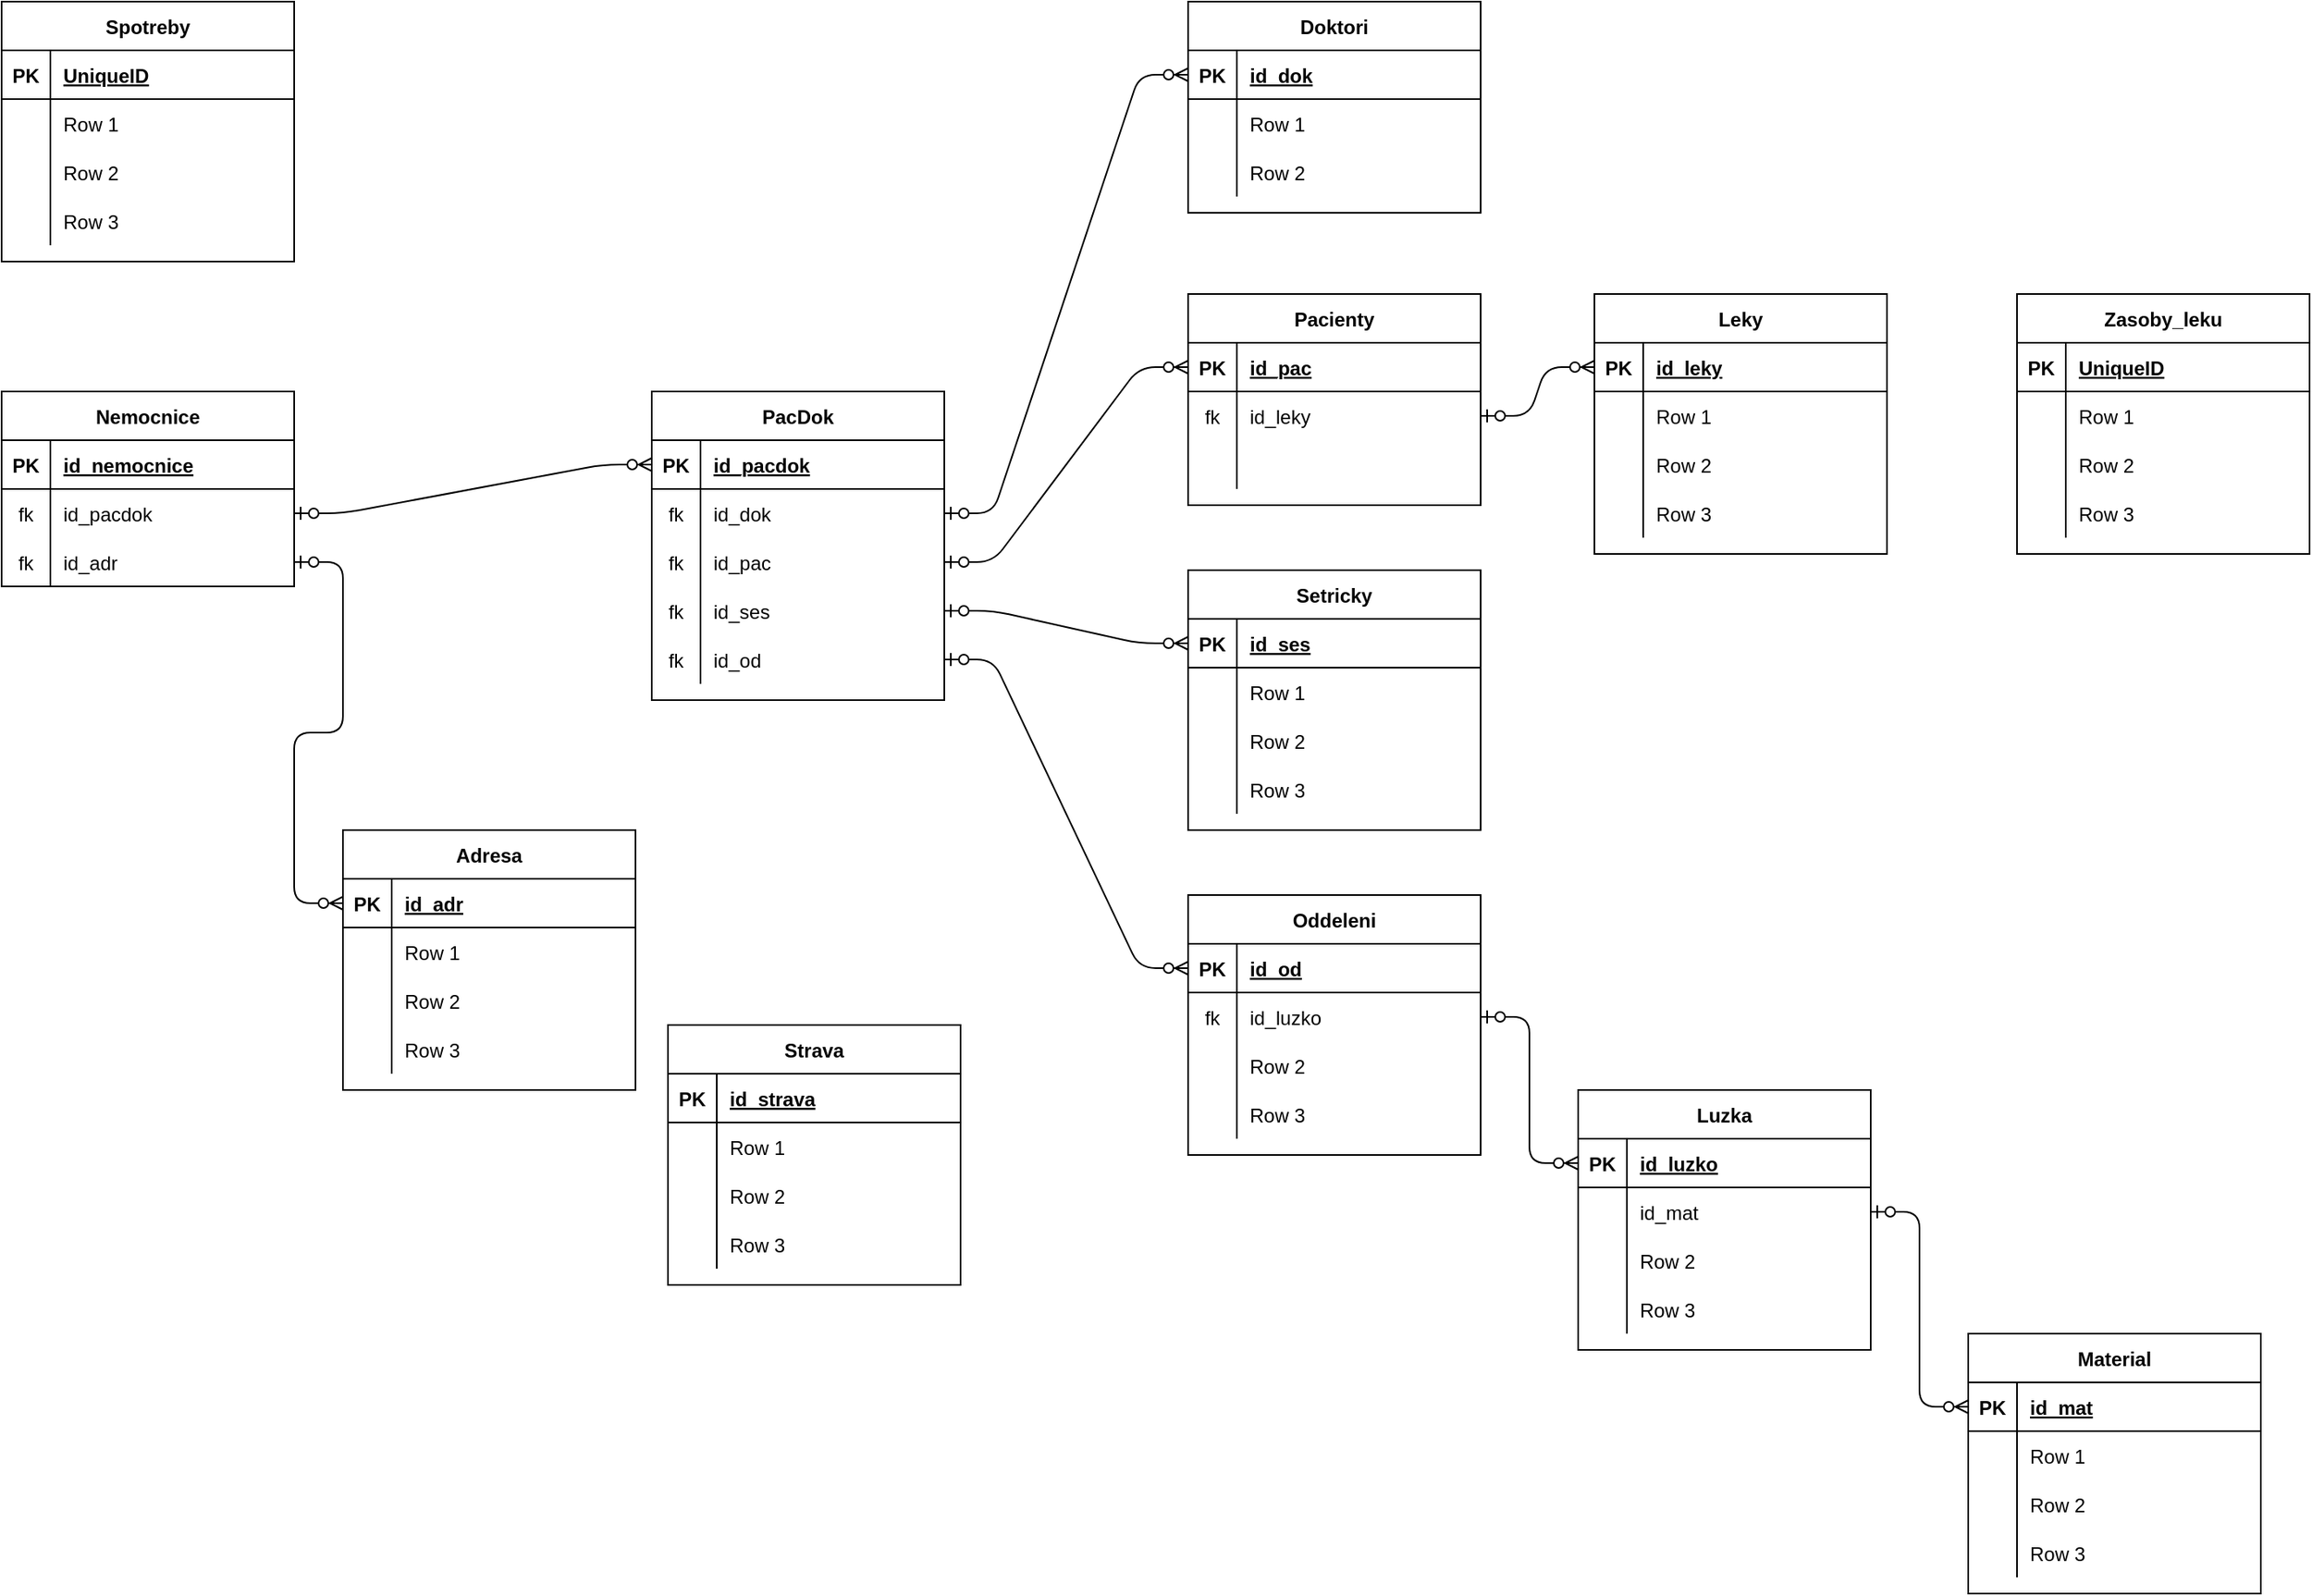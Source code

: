 <mxfile version="14.5.9" type="device"><diagram id="R2lEEEUBdFMjLlhIrx00" name="Page-1"><mxGraphModel dx="1955" dy="1996" grid="1" gridSize="10" guides="1" tooltips="1" connect="1" arrows="1" fold="1" page="1" pageScale="1" pageWidth="850" pageHeight="1100" math="0" shadow="0" extFonts="Permanent Marker^https://fonts.googleapis.com/css?family=Permanent+Marker"><root><mxCell id="0"/><mxCell id="1" parent="0"/><mxCell id="X29o9ooNm_KOhy-KkbRe-3" value="Nemocnice" style="shape=table;startSize=30;container=1;collapsible=1;childLayout=tableLayout;fixedRows=1;rowLines=0;fontStyle=1;align=center;resizeLast=1;" vertex="1" parent="1"><mxGeometry x="310" y="230" width="180" height="120" as="geometry"/></mxCell><mxCell id="X29o9ooNm_KOhy-KkbRe-4" value="" style="shape=partialRectangle;collapsible=0;dropTarget=0;pointerEvents=0;fillColor=none;top=0;left=0;bottom=1;right=0;points=[[0,0.5],[1,0.5]];portConstraint=eastwest;" vertex="1" parent="X29o9ooNm_KOhy-KkbRe-3"><mxGeometry y="30" width="180" height="30" as="geometry"/></mxCell><mxCell id="X29o9ooNm_KOhy-KkbRe-5" value="PK" style="shape=partialRectangle;connectable=0;fillColor=none;top=0;left=0;bottom=0;right=0;fontStyle=1;overflow=hidden;" vertex="1" parent="X29o9ooNm_KOhy-KkbRe-4"><mxGeometry width="30" height="30" as="geometry"/></mxCell><mxCell id="X29o9ooNm_KOhy-KkbRe-6" value="id_nemocnice" style="shape=partialRectangle;connectable=0;fillColor=none;top=0;left=0;bottom=0;right=0;align=left;spacingLeft=6;fontStyle=5;overflow=hidden;" vertex="1" parent="X29o9ooNm_KOhy-KkbRe-4"><mxGeometry x="30" width="150" height="30" as="geometry"/></mxCell><mxCell id="X29o9ooNm_KOhy-KkbRe-7" value="" style="shape=partialRectangle;collapsible=0;dropTarget=0;pointerEvents=0;fillColor=none;top=0;left=0;bottom=0;right=0;points=[[0,0.5],[1,0.5]];portConstraint=eastwest;" vertex="1" parent="X29o9ooNm_KOhy-KkbRe-3"><mxGeometry y="60" width="180" height="30" as="geometry"/></mxCell><mxCell id="X29o9ooNm_KOhy-KkbRe-8" value="fk" style="shape=partialRectangle;connectable=0;fillColor=none;top=0;left=0;bottom=0;right=0;editable=1;overflow=hidden;" vertex="1" parent="X29o9ooNm_KOhy-KkbRe-7"><mxGeometry width="30" height="30" as="geometry"/></mxCell><mxCell id="X29o9ooNm_KOhy-KkbRe-9" value="id_pacdok" style="shape=partialRectangle;connectable=0;fillColor=none;top=0;left=0;bottom=0;right=0;align=left;spacingLeft=6;overflow=hidden;" vertex="1" parent="X29o9ooNm_KOhy-KkbRe-7"><mxGeometry x="30" width="150" height="30" as="geometry"/></mxCell><mxCell id="X29o9ooNm_KOhy-KkbRe-215" value="" style="shape=partialRectangle;collapsible=0;dropTarget=0;pointerEvents=0;fillColor=none;top=0;left=0;bottom=0;right=0;points=[[0,0.5],[1,0.5]];portConstraint=eastwest;" vertex="1" parent="X29o9ooNm_KOhy-KkbRe-3"><mxGeometry y="90" width="180" height="30" as="geometry"/></mxCell><mxCell id="X29o9ooNm_KOhy-KkbRe-216" value="fk" style="shape=partialRectangle;connectable=0;fillColor=none;top=0;left=0;bottom=0;right=0;editable=1;overflow=hidden;" vertex="1" parent="X29o9ooNm_KOhy-KkbRe-215"><mxGeometry width="30" height="30" as="geometry"/></mxCell><mxCell id="X29o9ooNm_KOhy-KkbRe-217" value="id_adr" style="shape=partialRectangle;connectable=0;fillColor=none;top=0;left=0;bottom=0;right=0;align=left;spacingLeft=6;overflow=hidden;" vertex="1" parent="X29o9ooNm_KOhy-KkbRe-215"><mxGeometry x="30" width="150" height="30" as="geometry"/></mxCell><mxCell id="X29o9ooNm_KOhy-KkbRe-19" value="Pacienty" style="shape=table;startSize=30;container=1;collapsible=1;childLayout=tableLayout;fixedRows=1;rowLines=0;fontStyle=1;align=center;resizeLast=1;" vertex="1" parent="1"><mxGeometry x="1040" y="170" width="180" height="130" as="geometry"/></mxCell><mxCell id="X29o9ooNm_KOhy-KkbRe-20" value="" style="shape=partialRectangle;collapsible=0;dropTarget=0;pointerEvents=0;fillColor=none;top=0;left=0;bottom=1;right=0;points=[[0,0.5],[1,0.5]];portConstraint=eastwest;" vertex="1" parent="X29o9ooNm_KOhy-KkbRe-19"><mxGeometry y="30" width="180" height="30" as="geometry"/></mxCell><mxCell id="X29o9ooNm_KOhy-KkbRe-21" value="PK" style="shape=partialRectangle;connectable=0;fillColor=none;top=0;left=0;bottom=0;right=0;fontStyle=1;overflow=hidden;" vertex="1" parent="X29o9ooNm_KOhy-KkbRe-20"><mxGeometry width="30" height="30" as="geometry"/></mxCell><mxCell id="X29o9ooNm_KOhy-KkbRe-22" value="id_pac" style="shape=partialRectangle;connectable=0;fillColor=none;top=0;left=0;bottom=0;right=0;align=left;spacingLeft=6;fontStyle=5;overflow=hidden;" vertex="1" parent="X29o9ooNm_KOhy-KkbRe-20"><mxGeometry x="30" width="150" height="30" as="geometry"/></mxCell><mxCell id="X29o9ooNm_KOhy-KkbRe-23" value="" style="shape=partialRectangle;collapsible=0;dropTarget=0;pointerEvents=0;fillColor=none;top=0;left=0;bottom=0;right=0;points=[[0,0.5],[1,0.5]];portConstraint=eastwest;" vertex="1" parent="X29o9ooNm_KOhy-KkbRe-19"><mxGeometry y="60" width="180" height="30" as="geometry"/></mxCell><mxCell id="X29o9ooNm_KOhy-KkbRe-24" value="fk" style="shape=partialRectangle;connectable=0;fillColor=none;top=0;left=0;bottom=0;right=0;editable=1;overflow=hidden;" vertex="1" parent="X29o9ooNm_KOhy-KkbRe-23"><mxGeometry width="30" height="30" as="geometry"/></mxCell><mxCell id="X29o9ooNm_KOhy-KkbRe-25" value="id_leky" style="shape=partialRectangle;connectable=0;fillColor=none;top=0;left=0;bottom=0;right=0;align=left;spacingLeft=6;overflow=hidden;" vertex="1" parent="X29o9ooNm_KOhy-KkbRe-23"><mxGeometry x="30" width="150" height="30" as="geometry"/></mxCell><mxCell id="X29o9ooNm_KOhy-KkbRe-182" value="" style="shape=partialRectangle;collapsible=0;dropTarget=0;pointerEvents=0;fillColor=none;top=0;left=0;bottom=0;right=0;points=[[0,0.5],[1,0.5]];portConstraint=eastwest;" vertex="1" parent="X29o9ooNm_KOhy-KkbRe-19"><mxGeometry y="90" width="180" height="30" as="geometry"/></mxCell><mxCell id="X29o9ooNm_KOhy-KkbRe-183" value="" style="shape=partialRectangle;connectable=0;fillColor=none;top=0;left=0;bottom=0;right=0;editable=1;overflow=hidden;" vertex="1" parent="X29o9ooNm_KOhy-KkbRe-182"><mxGeometry width="30" height="30" as="geometry"/></mxCell><mxCell id="X29o9ooNm_KOhy-KkbRe-184" value="" style="shape=partialRectangle;connectable=0;fillColor=none;top=0;left=0;bottom=0;right=0;align=left;spacingLeft=6;overflow=hidden;" vertex="1" parent="X29o9ooNm_KOhy-KkbRe-182"><mxGeometry x="30" width="150" height="30" as="geometry"/></mxCell><mxCell id="X29o9ooNm_KOhy-KkbRe-32" value="Doktori" style="shape=table;startSize=30;container=1;collapsible=1;childLayout=tableLayout;fixedRows=1;rowLines=0;fontStyle=1;align=center;resizeLast=1;" vertex="1" parent="1"><mxGeometry x="1040" y="-10" width="180" height="130" as="geometry"/></mxCell><mxCell id="X29o9ooNm_KOhy-KkbRe-33" value="" style="shape=partialRectangle;collapsible=0;dropTarget=0;pointerEvents=0;fillColor=none;top=0;left=0;bottom=1;right=0;points=[[0,0.5],[1,0.5]];portConstraint=eastwest;" vertex="1" parent="X29o9ooNm_KOhy-KkbRe-32"><mxGeometry y="30" width="180" height="30" as="geometry"/></mxCell><mxCell id="X29o9ooNm_KOhy-KkbRe-34" value="PK" style="shape=partialRectangle;connectable=0;fillColor=none;top=0;left=0;bottom=0;right=0;fontStyle=1;overflow=hidden;" vertex="1" parent="X29o9ooNm_KOhy-KkbRe-33"><mxGeometry width="30" height="30" as="geometry"/></mxCell><mxCell id="X29o9ooNm_KOhy-KkbRe-35" value="id_dok" style="shape=partialRectangle;connectable=0;fillColor=none;top=0;left=0;bottom=0;right=0;align=left;spacingLeft=6;fontStyle=5;overflow=hidden;" vertex="1" parent="X29o9ooNm_KOhy-KkbRe-33"><mxGeometry x="30" width="150" height="30" as="geometry"/></mxCell><mxCell id="X29o9ooNm_KOhy-KkbRe-36" value="" style="shape=partialRectangle;collapsible=0;dropTarget=0;pointerEvents=0;fillColor=none;top=0;left=0;bottom=0;right=0;points=[[0,0.5],[1,0.5]];portConstraint=eastwest;" vertex="1" parent="X29o9ooNm_KOhy-KkbRe-32"><mxGeometry y="60" width="180" height="30" as="geometry"/></mxCell><mxCell id="X29o9ooNm_KOhy-KkbRe-37" value="" style="shape=partialRectangle;connectable=0;fillColor=none;top=0;left=0;bottom=0;right=0;editable=1;overflow=hidden;" vertex="1" parent="X29o9ooNm_KOhy-KkbRe-36"><mxGeometry width="30" height="30" as="geometry"/></mxCell><mxCell id="X29o9ooNm_KOhy-KkbRe-38" value="Row 1" style="shape=partialRectangle;connectable=0;fillColor=none;top=0;left=0;bottom=0;right=0;align=left;spacingLeft=6;overflow=hidden;" vertex="1" parent="X29o9ooNm_KOhy-KkbRe-36"><mxGeometry x="30" width="150" height="30" as="geometry"/></mxCell><mxCell id="X29o9ooNm_KOhy-KkbRe-39" value="" style="shape=partialRectangle;collapsible=0;dropTarget=0;pointerEvents=0;fillColor=none;top=0;left=0;bottom=0;right=0;points=[[0,0.5],[1,0.5]];portConstraint=eastwest;" vertex="1" parent="X29o9ooNm_KOhy-KkbRe-32"><mxGeometry y="90" width="180" height="30" as="geometry"/></mxCell><mxCell id="X29o9ooNm_KOhy-KkbRe-40" value="" style="shape=partialRectangle;connectable=0;fillColor=none;top=0;left=0;bottom=0;right=0;editable=1;overflow=hidden;" vertex="1" parent="X29o9ooNm_KOhy-KkbRe-39"><mxGeometry width="30" height="30" as="geometry"/></mxCell><mxCell id="X29o9ooNm_KOhy-KkbRe-41" value="Row 2" style="shape=partialRectangle;connectable=0;fillColor=none;top=0;left=0;bottom=0;right=0;align=left;spacingLeft=6;overflow=hidden;" vertex="1" parent="X29o9ooNm_KOhy-KkbRe-39"><mxGeometry x="30" width="150" height="30" as="geometry"/></mxCell><mxCell id="X29o9ooNm_KOhy-KkbRe-45" value="Setricky" style="shape=table;startSize=30;container=1;collapsible=1;childLayout=tableLayout;fixedRows=1;rowLines=0;fontStyle=1;align=center;resizeLast=1;" vertex="1" parent="1"><mxGeometry x="1040" y="340" width="180" height="160" as="geometry"/></mxCell><mxCell id="X29o9ooNm_KOhy-KkbRe-46" value="" style="shape=partialRectangle;collapsible=0;dropTarget=0;pointerEvents=0;fillColor=none;top=0;left=0;bottom=1;right=0;points=[[0,0.5],[1,0.5]];portConstraint=eastwest;" vertex="1" parent="X29o9ooNm_KOhy-KkbRe-45"><mxGeometry y="30" width="180" height="30" as="geometry"/></mxCell><mxCell id="X29o9ooNm_KOhy-KkbRe-47" value="PK" style="shape=partialRectangle;connectable=0;fillColor=none;top=0;left=0;bottom=0;right=0;fontStyle=1;overflow=hidden;" vertex="1" parent="X29o9ooNm_KOhy-KkbRe-46"><mxGeometry width="30" height="30" as="geometry"/></mxCell><mxCell id="X29o9ooNm_KOhy-KkbRe-48" value="id_ses" style="shape=partialRectangle;connectable=0;fillColor=none;top=0;left=0;bottom=0;right=0;align=left;spacingLeft=6;fontStyle=5;overflow=hidden;" vertex="1" parent="X29o9ooNm_KOhy-KkbRe-46"><mxGeometry x="30" width="150" height="30" as="geometry"/></mxCell><mxCell id="X29o9ooNm_KOhy-KkbRe-49" value="" style="shape=partialRectangle;collapsible=0;dropTarget=0;pointerEvents=0;fillColor=none;top=0;left=0;bottom=0;right=0;points=[[0,0.5],[1,0.5]];portConstraint=eastwest;" vertex="1" parent="X29o9ooNm_KOhy-KkbRe-45"><mxGeometry y="60" width="180" height="30" as="geometry"/></mxCell><mxCell id="X29o9ooNm_KOhy-KkbRe-50" value="" style="shape=partialRectangle;connectable=0;fillColor=none;top=0;left=0;bottom=0;right=0;editable=1;overflow=hidden;" vertex="1" parent="X29o9ooNm_KOhy-KkbRe-49"><mxGeometry width="30" height="30" as="geometry"/></mxCell><mxCell id="X29o9ooNm_KOhy-KkbRe-51" value="Row 1" style="shape=partialRectangle;connectable=0;fillColor=none;top=0;left=0;bottom=0;right=0;align=left;spacingLeft=6;overflow=hidden;" vertex="1" parent="X29o9ooNm_KOhy-KkbRe-49"><mxGeometry x="30" width="150" height="30" as="geometry"/></mxCell><mxCell id="X29o9ooNm_KOhy-KkbRe-52" value="" style="shape=partialRectangle;collapsible=0;dropTarget=0;pointerEvents=0;fillColor=none;top=0;left=0;bottom=0;right=0;points=[[0,0.5],[1,0.5]];portConstraint=eastwest;" vertex="1" parent="X29o9ooNm_KOhy-KkbRe-45"><mxGeometry y="90" width="180" height="30" as="geometry"/></mxCell><mxCell id="X29o9ooNm_KOhy-KkbRe-53" value="" style="shape=partialRectangle;connectable=0;fillColor=none;top=0;left=0;bottom=0;right=0;editable=1;overflow=hidden;" vertex="1" parent="X29o9ooNm_KOhy-KkbRe-52"><mxGeometry width="30" height="30" as="geometry"/></mxCell><mxCell id="X29o9ooNm_KOhy-KkbRe-54" value="Row 2" style="shape=partialRectangle;connectable=0;fillColor=none;top=0;left=0;bottom=0;right=0;align=left;spacingLeft=6;overflow=hidden;" vertex="1" parent="X29o9ooNm_KOhy-KkbRe-52"><mxGeometry x="30" width="150" height="30" as="geometry"/></mxCell><mxCell id="X29o9ooNm_KOhy-KkbRe-55" value="" style="shape=partialRectangle;collapsible=0;dropTarget=0;pointerEvents=0;fillColor=none;top=0;left=0;bottom=0;right=0;points=[[0,0.5],[1,0.5]];portConstraint=eastwest;" vertex="1" parent="X29o9ooNm_KOhy-KkbRe-45"><mxGeometry y="120" width="180" height="30" as="geometry"/></mxCell><mxCell id="X29o9ooNm_KOhy-KkbRe-56" value="" style="shape=partialRectangle;connectable=0;fillColor=none;top=0;left=0;bottom=0;right=0;editable=1;overflow=hidden;" vertex="1" parent="X29o9ooNm_KOhy-KkbRe-55"><mxGeometry width="30" height="30" as="geometry"/></mxCell><mxCell id="X29o9ooNm_KOhy-KkbRe-57" value="Row 3" style="shape=partialRectangle;connectable=0;fillColor=none;top=0;left=0;bottom=0;right=0;align=left;spacingLeft=6;overflow=hidden;" vertex="1" parent="X29o9ooNm_KOhy-KkbRe-55"><mxGeometry x="30" width="150" height="30" as="geometry"/></mxCell><mxCell id="X29o9ooNm_KOhy-KkbRe-58" value="Strava" style="shape=table;startSize=30;container=1;collapsible=1;childLayout=tableLayout;fixedRows=1;rowLines=0;fontStyle=1;align=center;resizeLast=1;" vertex="1" parent="1"><mxGeometry x="720" y="620" width="180" height="160" as="geometry"/></mxCell><mxCell id="X29o9ooNm_KOhy-KkbRe-59" value="" style="shape=partialRectangle;collapsible=0;dropTarget=0;pointerEvents=0;fillColor=none;top=0;left=0;bottom=1;right=0;points=[[0,0.5],[1,0.5]];portConstraint=eastwest;" vertex="1" parent="X29o9ooNm_KOhy-KkbRe-58"><mxGeometry y="30" width="180" height="30" as="geometry"/></mxCell><mxCell id="X29o9ooNm_KOhy-KkbRe-60" value="PK" style="shape=partialRectangle;connectable=0;fillColor=none;top=0;left=0;bottom=0;right=0;fontStyle=1;overflow=hidden;" vertex="1" parent="X29o9ooNm_KOhy-KkbRe-59"><mxGeometry width="30" height="30" as="geometry"/></mxCell><mxCell id="X29o9ooNm_KOhy-KkbRe-61" value="id_strava" style="shape=partialRectangle;connectable=0;fillColor=none;top=0;left=0;bottom=0;right=0;align=left;spacingLeft=6;fontStyle=5;overflow=hidden;" vertex="1" parent="X29o9ooNm_KOhy-KkbRe-59"><mxGeometry x="30" width="150" height="30" as="geometry"/></mxCell><mxCell id="X29o9ooNm_KOhy-KkbRe-62" value="" style="shape=partialRectangle;collapsible=0;dropTarget=0;pointerEvents=0;fillColor=none;top=0;left=0;bottom=0;right=0;points=[[0,0.5],[1,0.5]];portConstraint=eastwest;" vertex="1" parent="X29o9ooNm_KOhy-KkbRe-58"><mxGeometry y="60" width="180" height="30" as="geometry"/></mxCell><mxCell id="X29o9ooNm_KOhy-KkbRe-63" value="" style="shape=partialRectangle;connectable=0;fillColor=none;top=0;left=0;bottom=0;right=0;editable=1;overflow=hidden;" vertex="1" parent="X29o9ooNm_KOhy-KkbRe-62"><mxGeometry width="30" height="30" as="geometry"/></mxCell><mxCell id="X29o9ooNm_KOhy-KkbRe-64" value="Row 1" style="shape=partialRectangle;connectable=0;fillColor=none;top=0;left=0;bottom=0;right=0;align=left;spacingLeft=6;overflow=hidden;" vertex="1" parent="X29o9ooNm_KOhy-KkbRe-62"><mxGeometry x="30" width="150" height="30" as="geometry"/></mxCell><mxCell id="X29o9ooNm_KOhy-KkbRe-65" value="" style="shape=partialRectangle;collapsible=0;dropTarget=0;pointerEvents=0;fillColor=none;top=0;left=0;bottom=0;right=0;points=[[0,0.5],[1,0.5]];portConstraint=eastwest;" vertex="1" parent="X29o9ooNm_KOhy-KkbRe-58"><mxGeometry y="90" width="180" height="30" as="geometry"/></mxCell><mxCell id="X29o9ooNm_KOhy-KkbRe-66" value="" style="shape=partialRectangle;connectable=0;fillColor=none;top=0;left=0;bottom=0;right=0;editable=1;overflow=hidden;" vertex="1" parent="X29o9ooNm_KOhy-KkbRe-65"><mxGeometry width="30" height="30" as="geometry"/></mxCell><mxCell id="X29o9ooNm_KOhy-KkbRe-67" value="Row 2" style="shape=partialRectangle;connectable=0;fillColor=none;top=0;left=0;bottom=0;right=0;align=left;spacingLeft=6;overflow=hidden;" vertex="1" parent="X29o9ooNm_KOhy-KkbRe-65"><mxGeometry x="30" width="150" height="30" as="geometry"/></mxCell><mxCell id="X29o9ooNm_KOhy-KkbRe-68" value="" style="shape=partialRectangle;collapsible=0;dropTarget=0;pointerEvents=0;fillColor=none;top=0;left=0;bottom=0;right=0;points=[[0,0.5],[1,0.5]];portConstraint=eastwest;" vertex="1" parent="X29o9ooNm_KOhy-KkbRe-58"><mxGeometry y="120" width="180" height="30" as="geometry"/></mxCell><mxCell id="X29o9ooNm_KOhy-KkbRe-69" value="" style="shape=partialRectangle;connectable=0;fillColor=none;top=0;left=0;bottom=0;right=0;editable=1;overflow=hidden;" vertex="1" parent="X29o9ooNm_KOhy-KkbRe-68"><mxGeometry width="30" height="30" as="geometry"/></mxCell><mxCell id="X29o9ooNm_KOhy-KkbRe-70" value="Row 3" style="shape=partialRectangle;connectable=0;fillColor=none;top=0;left=0;bottom=0;right=0;align=left;spacingLeft=6;overflow=hidden;" vertex="1" parent="X29o9ooNm_KOhy-KkbRe-68"><mxGeometry x="30" width="150" height="30" as="geometry"/></mxCell><mxCell id="X29o9ooNm_KOhy-KkbRe-71" value="PacDok" style="shape=table;startSize=30;container=1;collapsible=1;childLayout=tableLayout;fixedRows=1;rowLines=0;fontStyle=1;align=center;resizeLast=1;" vertex="1" parent="1"><mxGeometry x="710" y="230" width="180" height="190" as="geometry"/></mxCell><mxCell id="X29o9ooNm_KOhy-KkbRe-72" value="" style="shape=partialRectangle;collapsible=0;dropTarget=0;pointerEvents=0;fillColor=none;top=0;left=0;bottom=1;right=0;points=[[0,0.5],[1,0.5]];portConstraint=eastwest;" vertex="1" parent="X29o9ooNm_KOhy-KkbRe-71"><mxGeometry y="30" width="180" height="30" as="geometry"/></mxCell><mxCell id="X29o9ooNm_KOhy-KkbRe-73" value="PK" style="shape=partialRectangle;connectable=0;fillColor=none;top=0;left=0;bottom=0;right=0;fontStyle=1;overflow=hidden;" vertex="1" parent="X29o9ooNm_KOhy-KkbRe-72"><mxGeometry width="30" height="30" as="geometry"/></mxCell><mxCell id="X29o9ooNm_KOhy-KkbRe-74" value="id_pacdok" style="shape=partialRectangle;connectable=0;fillColor=none;top=0;left=0;bottom=0;right=0;align=left;spacingLeft=6;fontStyle=5;overflow=hidden;" vertex="1" parent="X29o9ooNm_KOhy-KkbRe-72"><mxGeometry x="30" width="150" height="30" as="geometry"/></mxCell><mxCell id="X29o9ooNm_KOhy-KkbRe-75" value="" style="shape=partialRectangle;collapsible=0;dropTarget=0;pointerEvents=0;fillColor=none;top=0;left=0;bottom=0;right=0;points=[[0,0.5],[1,0.5]];portConstraint=eastwest;" vertex="1" parent="X29o9ooNm_KOhy-KkbRe-71"><mxGeometry y="60" width="180" height="30" as="geometry"/></mxCell><mxCell id="X29o9ooNm_KOhy-KkbRe-76" value="fk" style="shape=partialRectangle;connectable=0;fillColor=none;top=0;left=0;bottom=0;right=0;editable=1;overflow=hidden;" vertex="1" parent="X29o9ooNm_KOhy-KkbRe-75"><mxGeometry width="30" height="30" as="geometry"/></mxCell><mxCell id="X29o9ooNm_KOhy-KkbRe-77" value="id_dok" style="shape=partialRectangle;connectable=0;fillColor=none;top=0;left=0;bottom=0;right=0;align=left;spacingLeft=6;overflow=hidden;" vertex="1" parent="X29o9ooNm_KOhy-KkbRe-75"><mxGeometry x="30" width="150" height="30" as="geometry"/></mxCell><mxCell id="X29o9ooNm_KOhy-KkbRe-78" value="" style="shape=partialRectangle;collapsible=0;dropTarget=0;pointerEvents=0;fillColor=none;top=0;left=0;bottom=0;right=0;points=[[0,0.5],[1,0.5]];portConstraint=eastwest;" vertex="1" parent="X29o9ooNm_KOhy-KkbRe-71"><mxGeometry y="90" width="180" height="30" as="geometry"/></mxCell><mxCell id="X29o9ooNm_KOhy-KkbRe-79" value="fk" style="shape=partialRectangle;connectable=0;fillColor=none;top=0;left=0;bottom=0;right=0;editable=1;overflow=hidden;" vertex="1" parent="X29o9ooNm_KOhy-KkbRe-78"><mxGeometry width="30" height="30" as="geometry"/></mxCell><mxCell id="X29o9ooNm_KOhy-KkbRe-80" value="id_pac" style="shape=partialRectangle;connectable=0;fillColor=none;top=0;left=0;bottom=0;right=0;align=left;spacingLeft=6;overflow=hidden;" vertex="1" parent="X29o9ooNm_KOhy-KkbRe-78"><mxGeometry x="30" width="150" height="30" as="geometry"/></mxCell><mxCell id="X29o9ooNm_KOhy-KkbRe-81" value="" style="shape=partialRectangle;collapsible=0;dropTarget=0;pointerEvents=0;fillColor=none;top=0;left=0;bottom=0;right=0;points=[[0,0.5],[1,0.5]];portConstraint=eastwest;" vertex="1" parent="X29o9ooNm_KOhy-KkbRe-71"><mxGeometry y="120" width="180" height="30" as="geometry"/></mxCell><mxCell id="X29o9ooNm_KOhy-KkbRe-82" value="fk" style="shape=partialRectangle;connectable=0;fillColor=none;top=0;left=0;bottom=0;right=0;editable=1;overflow=hidden;" vertex="1" parent="X29o9ooNm_KOhy-KkbRe-81"><mxGeometry width="30" height="30" as="geometry"/></mxCell><mxCell id="X29o9ooNm_KOhy-KkbRe-83" value="id_ses" style="shape=partialRectangle;connectable=0;fillColor=none;top=0;left=0;bottom=0;right=0;align=left;spacingLeft=6;overflow=hidden;" vertex="1" parent="X29o9ooNm_KOhy-KkbRe-81"><mxGeometry x="30" width="150" height="30" as="geometry"/></mxCell><mxCell id="X29o9ooNm_KOhy-KkbRe-199" value="" style="shape=partialRectangle;collapsible=0;dropTarget=0;pointerEvents=0;fillColor=none;top=0;left=0;bottom=0;right=0;points=[[0,0.5],[1,0.5]];portConstraint=eastwest;" vertex="1" parent="X29o9ooNm_KOhy-KkbRe-71"><mxGeometry y="150" width="180" height="30" as="geometry"/></mxCell><mxCell id="X29o9ooNm_KOhy-KkbRe-200" value="fk" style="shape=partialRectangle;connectable=0;fillColor=none;top=0;left=0;bottom=0;right=0;editable=1;overflow=hidden;" vertex="1" parent="X29o9ooNm_KOhy-KkbRe-199"><mxGeometry width="30" height="30" as="geometry"/></mxCell><mxCell id="X29o9ooNm_KOhy-KkbRe-201" value="id_od" style="shape=partialRectangle;connectable=0;fillColor=none;top=0;left=0;bottom=0;right=0;align=left;spacingLeft=6;overflow=hidden;" vertex="1" parent="X29o9ooNm_KOhy-KkbRe-199"><mxGeometry x="30" width="150" height="30" as="geometry"/></mxCell><mxCell id="X29o9ooNm_KOhy-KkbRe-84" value="Luzka" style="shape=table;startSize=30;container=1;collapsible=1;childLayout=tableLayout;fixedRows=1;rowLines=0;fontStyle=1;align=center;resizeLast=1;" vertex="1" parent="1"><mxGeometry x="1280" y="660" width="180" height="160" as="geometry"/></mxCell><mxCell id="X29o9ooNm_KOhy-KkbRe-85" value="" style="shape=partialRectangle;collapsible=0;dropTarget=0;pointerEvents=0;fillColor=none;top=0;left=0;bottom=1;right=0;points=[[0,0.5],[1,0.5]];portConstraint=eastwest;" vertex="1" parent="X29o9ooNm_KOhy-KkbRe-84"><mxGeometry y="30" width="180" height="30" as="geometry"/></mxCell><mxCell id="X29o9ooNm_KOhy-KkbRe-86" value="PK" style="shape=partialRectangle;connectable=0;fillColor=none;top=0;left=0;bottom=0;right=0;fontStyle=1;overflow=hidden;" vertex="1" parent="X29o9ooNm_KOhy-KkbRe-85"><mxGeometry width="30" height="30" as="geometry"/></mxCell><mxCell id="X29o9ooNm_KOhy-KkbRe-87" value="id_luzko" style="shape=partialRectangle;connectable=0;fillColor=none;top=0;left=0;bottom=0;right=0;align=left;spacingLeft=6;fontStyle=5;overflow=hidden;" vertex="1" parent="X29o9ooNm_KOhy-KkbRe-85"><mxGeometry x="30" width="150" height="30" as="geometry"/></mxCell><mxCell id="X29o9ooNm_KOhy-KkbRe-88" value="" style="shape=partialRectangle;collapsible=0;dropTarget=0;pointerEvents=0;fillColor=none;top=0;left=0;bottom=0;right=0;points=[[0,0.5],[1,0.5]];portConstraint=eastwest;" vertex="1" parent="X29o9ooNm_KOhy-KkbRe-84"><mxGeometry y="60" width="180" height="30" as="geometry"/></mxCell><mxCell id="X29o9ooNm_KOhy-KkbRe-89" value="" style="shape=partialRectangle;connectable=0;fillColor=none;top=0;left=0;bottom=0;right=0;editable=1;overflow=hidden;" vertex="1" parent="X29o9ooNm_KOhy-KkbRe-88"><mxGeometry width="30" height="30" as="geometry"/></mxCell><mxCell id="X29o9ooNm_KOhy-KkbRe-90" value="id_mat" style="shape=partialRectangle;connectable=0;fillColor=none;top=0;left=0;bottom=0;right=0;align=left;spacingLeft=6;overflow=hidden;" vertex="1" parent="X29o9ooNm_KOhy-KkbRe-88"><mxGeometry x="30" width="150" height="30" as="geometry"/></mxCell><mxCell id="X29o9ooNm_KOhy-KkbRe-91" value="" style="shape=partialRectangle;collapsible=0;dropTarget=0;pointerEvents=0;fillColor=none;top=0;left=0;bottom=0;right=0;points=[[0,0.5],[1,0.5]];portConstraint=eastwest;" vertex="1" parent="X29o9ooNm_KOhy-KkbRe-84"><mxGeometry y="90" width="180" height="30" as="geometry"/></mxCell><mxCell id="X29o9ooNm_KOhy-KkbRe-92" value="" style="shape=partialRectangle;connectable=0;fillColor=none;top=0;left=0;bottom=0;right=0;editable=1;overflow=hidden;" vertex="1" parent="X29o9ooNm_KOhy-KkbRe-91"><mxGeometry width="30" height="30" as="geometry"/></mxCell><mxCell id="X29o9ooNm_KOhy-KkbRe-93" value="Row 2" style="shape=partialRectangle;connectable=0;fillColor=none;top=0;left=0;bottom=0;right=0;align=left;spacingLeft=6;overflow=hidden;" vertex="1" parent="X29o9ooNm_KOhy-KkbRe-91"><mxGeometry x="30" width="150" height="30" as="geometry"/></mxCell><mxCell id="X29o9ooNm_KOhy-KkbRe-94" value="" style="shape=partialRectangle;collapsible=0;dropTarget=0;pointerEvents=0;fillColor=none;top=0;left=0;bottom=0;right=0;points=[[0,0.5],[1,0.5]];portConstraint=eastwest;" vertex="1" parent="X29o9ooNm_KOhy-KkbRe-84"><mxGeometry y="120" width="180" height="30" as="geometry"/></mxCell><mxCell id="X29o9ooNm_KOhy-KkbRe-95" value="" style="shape=partialRectangle;connectable=0;fillColor=none;top=0;left=0;bottom=0;right=0;editable=1;overflow=hidden;" vertex="1" parent="X29o9ooNm_KOhy-KkbRe-94"><mxGeometry width="30" height="30" as="geometry"/></mxCell><mxCell id="X29o9ooNm_KOhy-KkbRe-96" value="Row 3" style="shape=partialRectangle;connectable=0;fillColor=none;top=0;left=0;bottom=0;right=0;align=left;spacingLeft=6;overflow=hidden;" vertex="1" parent="X29o9ooNm_KOhy-KkbRe-94"><mxGeometry x="30" width="150" height="30" as="geometry"/></mxCell><mxCell id="X29o9ooNm_KOhy-KkbRe-97" value="Material" style="shape=table;startSize=30;container=1;collapsible=1;childLayout=tableLayout;fixedRows=1;rowLines=0;fontStyle=1;align=center;resizeLast=1;" vertex="1" parent="1"><mxGeometry x="1520" y="810" width="180" height="160" as="geometry"/></mxCell><mxCell id="X29o9ooNm_KOhy-KkbRe-98" value="" style="shape=partialRectangle;collapsible=0;dropTarget=0;pointerEvents=0;fillColor=none;top=0;left=0;bottom=1;right=0;points=[[0,0.5],[1,0.5]];portConstraint=eastwest;" vertex="1" parent="X29o9ooNm_KOhy-KkbRe-97"><mxGeometry y="30" width="180" height="30" as="geometry"/></mxCell><mxCell id="X29o9ooNm_KOhy-KkbRe-99" value="PK" style="shape=partialRectangle;connectable=0;fillColor=none;top=0;left=0;bottom=0;right=0;fontStyle=1;overflow=hidden;" vertex="1" parent="X29o9ooNm_KOhy-KkbRe-98"><mxGeometry width="30" height="30" as="geometry"/></mxCell><mxCell id="X29o9ooNm_KOhy-KkbRe-100" value="id_mat" style="shape=partialRectangle;connectable=0;fillColor=none;top=0;left=0;bottom=0;right=0;align=left;spacingLeft=6;fontStyle=5;overflow=hidden;" vertex="1" parent="X29o9ooNm_KOhy-KkbRe-98"><mxGeometry x="30" width="150" height="30" as="geometry"/></mxCell><mxCell id="X29o9ooNm_KOhy-KkbRe-101" value="" style="shape=partialRectangle;collapsible=0;dropTarget=0;pointerEvents=0;fillColor=none;top=0;left=0;bottom=0;right=0;points=[[0,0.5],[1,0.5]];portConstraint=eastwest;" vertex="1" parent="X29o9ooNm_KOhy-KkbRe-97"><mxGeometry y="60" width="180" height="30" as="geometry"/></mxCell><mxCell id="X29o9ooNm_KOhy-KkbRe-102" value="" style="shape=partialRectangle;connectable=0;fillColor=none;top=0;left=0;bottom=0;right=0;editable=1;overflow=hidden;" vertex="1" parent="X29o9ooNm_KOhy-KkbRe-101"><mxGeometry width="30" height="30" as="geometry"/></mxCell><mxCell id="X29o9ooNm_KOhy-KkbRe-103" value="Row 1" style="shape=partialRectangle;connectable=0;fillColor=none;top=0;left=0;bottom=0;right=0;align=left;spacingLeft=6;overflow=hidden;" vertex="1" parent="X29o9ooNm_KOhy-KkbRe-101"><mxGeometry x="30" width="150" height="30" as="geometry"/></mxCell><mxCell id="X29o9ooNm_KOhy-KkbRe-104" value="" style="shape=partialRectangle;collapsible=0;dropTarget=0;pointerEvents=0;fillColor=none;top=0;left=0;bottom=0;right=0;points=[[0,0.5],[1,0.5]];portConstraint=eastwest;" vertex="1" parent="X29o9ooNm_KOhy-KkbRe-97"><mxGeometry y="90" width="180" height="30" as="geometry"/></mxCell><mxCell id="X29o9ooNm_KOhy-KkbRe-105" value="" style="shape=partialRectangle;connectable=0;fillColor=none;top=0;left=0;bottom=0;right=0;editable=1;overflow=hidden;" vertex="1" parent="X29o9ooNm_KOhy-KkbRe-104"><mxGeometry width="30" height="30" as="geometry"/></mxCell><mxCell id="X29o9ooNm_KOhy-KkbRe-106" value="Row 2" style="shape=partialRectangle;connectable=0;fillColor=none;top=0;left=0;bottom=0;right=0;align=left;spacingLeft=6;overflow=hidden;" vertex="1" parent="X29o9ooNm_KOhy-KkbRe-104"><mxGeometry x="30" width="150" height="30" as="geometry"/></mxCell><mxCell id="X29o9ooNm_KOhy-KkbRe-107" value="" style="shape=partialRectangle;collapsible=0;dropTarget=0;pointerEvents=0;fillColor=none;top=0;left=0;bottom=0;right=0;points=[[0,0.5],[1,0.5]];portConstraint=eastwest;" vertex="1" parent="X29o9ooNm_KOhy-KkbRe-97"><mxGeometry y="120" width="180" height="30" as="geometry"/></mxCell><mxCell id="X29o9ooNm_KOhy-KkbRe-108" value="" style="shape=partialRectangle;connectable=0;fillColor=none;top=0;left=0;bottom=0;right=0;editable=1;overflow=hidden;" vertex="1" parent="X29o9ooNm_KOhy-KkbRe-107"><mxGeometry width="30" height="30" as="geometry"/></mxCell><mxCell id="X29o9ooNm_KOhy-KkbRe-109" value="Row 3" style="shape=partialRectangle;connectable=0;fillColor=none;top=0;left=0;bottom=0;right=0;align=left;spacingLeft=6;overflow=hidden;" vertex="1" parent="X29o9ooNm_KOhy-KkbRe-107"><mxGeometry x="30" width="150" height="30" as="geometry"/></mxCell><mxCell id="X29o9ooNm_KOhy-KkbRe-110" value="Leky" style="shape=table;startSize=30;container=1;collapsible=1;childLayout=tableLayout;fixedRows=1;rowLines=0;fontStyle=1;align=center;resizeLast=1;" vertex="1" parent="1"><mxGeometry x="1290" y="170" width="180" height="160" as="geometry"/></mxCell><mxCell id="X29o9ooNm_KOhy-KkbRe-111" value="" style="shape=partialRectangle;collapsible=0;dropTarget=0;pointerEvents=0;fillColor=none;top=0;left=0;bottom=1;right=0;points=[[0,0.5],[1,0.5]];portConstraint=eastwest;" vertex="1" parent="X29o9ooNm_KOhy-KkbRe-110"><mxGeometry y="30" width="180" height="30" as="geometry"/></mxCell><mxCell id="X29o9ooNm_KOhy-KkbRe-112" value="PK" style="shape=partialRectangle;connectable=0;fillColor=none;top=0;left=0;bottom=0;right=0;fontStyle=1;overflow=hidden;" vertex="1" parent="X29o9ooNm_KOhy-KkbRe-111"><mxGeometry width="30" height="30" as="geometry"/></mxCell><mxCell id="X29o9ooNm_KOhy-KkbRe-113" value="id_leky" style="shape=partialRectangle;connectable=0;fillColor=none;top=0;left=0;bottom=0;right=0;align=left;spacingLeft=6;fontStyle=5;overflow=hidden;" vertex="1" parent="X29o9ooNm_KOhy-KkbRe-111"><mxGeometry x="30" width="150" height="30" as="geometry"/></mxCell><mxCell id="X29o9ooNm_KOhy-KkbRe-114" value="" style="shape=partialRectangle;collapsible=0;dropTarget=0;pointerEvents=0;fillColor=none;top=0;left=0;bottom=0;right=0;points=[[0,0.5],[1,0.5]];portConstraint=eastwest;" vertex="1" parent="X29o9ooNm_KOhy-KkbRe-110"><mxGeometry y="60" width="180" height="30" as="geometry"/></mxCell><mxCell id="X29o9ooNm_KOhy-KkbRe-115" value="" style="shape=partialRectangle;connectable=0;fillColor=none;top=0;left=0;bottom=0;right=0;editable=1;overflow=hidden;" vertex="1" parent="X29o9ooNm_KOhy-KkbRe-114"><mxGeometry width="30" height="30" as="geometry"/></mxCell><mxCell id="X29o9ooNm_KOhy-KkbRe-116" value="Row 1" style="shape=partialRectangle;connectable=0;fillColor=none;top=0;left=0;bottom=0;right=0;align=left;spacingLeft=6;overflow=hidden;" vertex="1" parent="X29o9ooNm_KOhy-KkbRe-114"><mxGeometry x="30" width="150" height="30" as="geometry"/></mxCell><mxCell id="X29o9ooNm_KOhy-KkbRe-117" value="" style="shape=partialRectangle;collapsible=0;dropTarget=0;pointerEvents=0;fillColor=none;top=0;left=0;bottom=0;right=0;points=[[0,0.5],[1,0.5]];portConstraint=eastwest;" vertex="1" parent="X29o9ooNm_KOhy-KkbRe-110"><mxGeometry y="90" width="180" height="30" as="geometry"/></mxCell><mxCell id="X29o9ooNm_KOhy-KkbRe-118" value="" style="shape=partialRectangle;connectable=0;fillColor=none;top=0;left=0;bottom=0;right=0;editable=1;overflow=hidden;" vertex="1" parent="X29o9ooNm_KOhy-KkbRe-117"><mxGeometry width="30" height="30" as="geometry"/></mxCell><mxCell id="X29o9ooNm_KOhy-KkbRe-119" value="Row 2" style="shape=partialRectangle;connectable=0;fillColor=none;top=0;left=0;bottom=0;right=0;align=left;spacingLeft=6;overflow=hidden;" vertex="1" parent="X29o9ooNm_KOhy-KkbRe-117"><mxGeometry x="30" width="150" height="30" as="geometry"/></mxCell><mxCell id="X29o9ooNm_KOhy-KkbRe-120" value="" style="shape=partialRectangle;collapsible=0;dropTarget=0;pointerEvents=0;fillColor=none;top=0;left=0;bottom=0;right=0;points=[[0,0.5],[1,0.5]];portConstraint=eastwest;" vertex="1" parent="X29o9ooNm_KOhy-KkbRe-110"><mxGeometry y="120" width="180" height="30" as="geometry"/></mxCell><mxCell id="X29o9ooNm_KOhy-KkbRe-121" value="" style="shape=partialRectangle;connectable=0;fillColor=none;top=0;left=0;bottom=0;right=0;editable=1;overflow=hidden;" vertex="1" parent="X29o9ooNm_KOhy-KkbRe-120"><mxGeometry width="30" height="30" as="geometry"/></mxCell><mxCell id="X29o9ooNm_KOhy-KkbRe-122" value="Row 3" style="shape=partialRectangle;connectable=0;fillColor=none;top=0;left=0;bottom=0;right=0;align=left;spacingLeft=6;overflow=hidden;" vertex="1" parent="X29o9ooNm_KOhy-KkbRe-120"><mxGeometry x="30" width="150" height="30" as="geometry"/></mxCell><mxCell id="X29o9ooNm_KOhy-KkbRe-123" value="Spotreby" style="shape=table;startSize=30;container=1;collapsible=1;childLayout=tableLayout;fixedRows=1;rowLines=0;fontStyle=1;align=center;resizeLast=1;" vertex="1" parent="1"><mxGeometry x="310" y="-10" width="180" height="160" as="geometry"/></mxCell><mxCell id="X29o9ooNm_KOhy-KkbRe-124" value="" style="shape=partialRectangle;collapsible=0;dropTarget=0;pointerEvents=0;fillColor=none;top=0;left=0;bottom=1;right=0;points=[[0,0.5],[1,0.5]];portConstraint=eastwest;" vertex="1" parent="X29o9ooNm_KOhy-KkbRe-123"><mxGeometry y="30" width="180" height="30" as="geometry"/></mxCell><mxCell id="X29o9ooNm_KOhy-KkbRe-125" value="PK" style="shape=partialRectangle;connectable=0;fillColor=none;top=0;left=0;bottom=0;right=0;fontStyle=1;overflow=hidden;" vertex="1" parent="X29o9ooNm_KOhy-KkbRe-124"><mxGeometry width="30" height="30" as="geometry"/></mxCell><mxCell id="X29o9ooNm_KOhy-KkbRe-126" value="UniqueID" style="shape=partialRectangle;connectable=0;fillColor=none;top=0;left=0;bottom=0;right=0;align=left;spacingLeft=6;fontStyle=5;overflow=hidden;" vertex="1" parent="X29o9ooNm_KOhy-KkbRe-124"><mxGeometry x="30" width="150" height="30" as="geometry"/></mxCell><mxCell id="X29o9ooNm_KOhy-KkbRe-127" value="" style="shape=partialRectangle;collapsible=0;dropTarget=0;pointerEvents=0;fillColor=none;top=0;left=0;bottom=0;right=0;points=[[0,0.5],[1,0.5]];portConstraint=eastwest;" vertex="1" parent="X29o9ooNm_KOhy-KkbRe-123"><mxGeometry y="60" width="180" height="30" as="geometry"/></mxCell><mxCell id="X29o9ooNm_KOhy-KkbRe-128" value="" style="shape=partialRectangle;connectable=0;fillColor=none;top=0;left=0;bottom=0;right=0;editable=1;overflow=hidden;" vertex="1" parent="X29o9ooNm_KOhy-KkbRe-127"><mxGeometry width="30" height="30" as="geometry"/></mxCell><mxCell id="X29o9ooNm_KOhy-KkbRe-129" value="Row 1" style="shape=partialRectangle;connectable=0;fillColor=none;top=0;left=0;bottom=0;right=0;align=left;spacingLeft=6;overflow=hidden;" vertex="1" parent="X29o9ooNm_KOhy-KkbRe-127"><mxGeometry x="30" width="150" height="30" as="geometry"/></mxCell><mxCell id="X29o9ooNm_KOhy-KkbRe-130" value="" style="shape=partialRectangle;collapsible=0;dropTarget=0;pointerEvents=0;fillColor=none;top=0;left=0;bottom=0;right=0;points=[[0,0.5],[1,0.5]];portConstraint=eastwest;" vertex="1" parent="X29o9ooNm_KOhy-KkbRe-123"><mxGeometry y="90" width="180" height="30" as="geometry"/></mxCell><mxCell id="X29o9ooNm_KOhy-KkbRe-131" value="" style="shape=partialRectangle;connectable=0;fillColor=none;top=0;left=0;bottom=0;right=0;editable=1;overflow=hidden;" vertex="1" parent="X29o9ooNm_KOhy-KkbRe-130"><mxGeometry width="30" height="30" as="geometry"/></mxCell><mxCell id="X29o9ooNm_KOhy-KkbRe-132" value="Row 2" style="shape=partialRectangle;connectable=0;fillColor=none;top=0;left=0;bottom=0;right=0;align=left;spacingLeft=6;overflow=hidden;" vertex="1" parent="X29o9ooNm_KOhy-KkbRe-130"><mxGeometry x="30" width="150" height="30" as="geometry"/></mxCell><mxCell id="X29o9ooNm_KOhy-KkbRe-133" value="" style="shape=partialRectangle;collapsible=0;dropTarget=0;pointerEvents=0;fillColor=none;top=0;left=0;bottom=0;right=0;points=[[0,0.5],[1,0.5]];portConstraint=eastwest;" vertex="1" parent="X29o9ooNm_KOhy-KkbRe-123"><mxGeometry y="120" width="180" height="30" as="geometry"/></mxCell><mxCell id="X29o9ooNm_KOhy-KkbRe-134" value="" style="shape=partialRectangle;connectable=0;fillColor=none;top=0;left=0;bottom=0;right=0;editable=1;overflow=hidden;" vertex="1" parent="X29o9ooNm_KOhy-KkbRe-133"><mxGeometry width="30" height="30" as="geometry"/></mxCell><mxCell id="X29o9ooNm_KOhy-KkbRe-135" value="Row 3" style="shape=partialRectangle;connectable=0;fillColor=none;top=0;left=0;bottom=0;right=0;align=left;spacingLeft=6;overflow=hidden;" vertex="1" parent="X29o9ooNm_KOhy-KkbRe-133"><mxGeometry x="30" width="150" height="30" as="geometry"/></mxCell><mxCell id="X29o9ooNm_KOhy-KkbRe-136" value="Zasoby_leku" style="shape=table;startSize=30;container=1;collapsible=1;childLayout=tableLayout;fixedRows=1;rowLines=0;fontStyle=1;align=center;resizeLast=1;" vertex="1" parent="1"><mxGeometry x="1550" y="170" width="180" height="160" as="geometry"/></mxCell><mxCell id="X29o9ooNm_KOhy-KkbRe-137" value="" style="shape=partialRectangle;collapsible=0;dropTarget=0;pointerEvents=0;fillColor=none;top=0;left=0;bottom=1;right=0;points=[[0,0.5],[1,0.5]];portConstraint=eastwest;" vertex="1" parent="X29o9ooNm_KOhy-KkbRe-136"><mxGeometry y="30" width="180" height="30" as="geometry"/></mxCell><mxCell id="X29o9ooNm_KOhy-KkbRe-138" value="PK" style="shape=partialRectangle;connectable=0;fillColor=none;top=0;left=0;bottom=0;right=0;fontStyle=1;overflow=hidden;" vertex="1" parent="X29o9ooNm_KOhy-KkbRe-137"><mxGeometry width="30" height="30" as="geometry"/></mxCell><mxCell id="X29o9ooNm_KOhy-KkbRe-139" value="UniqueID" style="shape=partialRectangle;connectable=0;fillColor=none;top=0;left=0;bottom=0;right=0;align=left;spacingLeft=6;fontStyle=5;overflow=hidden;" vertex="1" parent="X29o9ooNm_KOhy-KkbRe-137"><mxGeometry x="30" width="150" height="30" as="geometry"/></mxCell><mxCell id="X29o9ooNm_KOhy-KkbRe-140" value="" style="shape=partialRectangle;collapsible=0;dropTarget=0;pointerEvents=0;fillColor=none;top=0;left=0;bottom=0;right=0;points=[[0,0.5],[1,0.5]];portConstraint=eastwest;" vertex="1" parent="X29o9ooNm_KOhy-KkbRe-136"><mxGeometry y="60" width="180" height="30" as="geometry"/></mxCell><mxCell id="X29o9ooNm_KOhy-KkbRe-141" value="" style="shape=partialRectangle;connectable=0;fillColor=none;top=0;left=0;bottom=0;right=0;editable=1;overflow=hidden;" vertex="1" parent="X29o9ooNm_KOhy-KkbRe-140"><mxGeometry width="30" height="30" as="geometry"/></mxCell><mxCell id="X29o9ooNm_KOhy-KkbRe-142" value="Row 1" style="shape=partialRectangle;connectable=0;fillColor=none;top=0;left=0;bottom=0;right=0;align=left;spacingLeft=6;overflow=hidden;" vertex="1" parent="X29o9ooNm_KOhy-KkbRe-140"><mxGeometry x="30" width="150" height="30" as="geometry"/></mxCell><mxCell id="X29o9ooNm_KOhy-KkbRe-143" value="" style="shape=partialRectangle;collapsible=0;dropTarget=0;pointerEvents=0;fillColor=none;top=0;left=0;bottom=0;right=0;points=[[0,0.5],[1,0.5]];portConstraint=eastwest;" vertex="1" parent="X29o9ooNm_KOhy-KkbRe-136"><mxGeometry y="90" width="180" height="30" as="geometry"/></mxCell><mxCell id="X29o9ooNm_KOhy-KkbRe-144" value="" style="shape=partialRectangle;connectable=0;fillColor=none;top=0;left=0;bottom=0;right=0;editable=1;overflow=hidden;" vertex="1" parent="X29o9ooNm_KOhy-KkbRe-143"><mxGeometry width="30" height="30" as="geometry"/></mxCell><mxCell id="X29o9ooNm_KOhy-KkbRe-145" value="Row 2" style="shape=partialRectangle;connectable=0;fillColor=none;top=0;left=0;bottom=0;right=0;align=left;spacingLeft=6;overflow=hidden;" vertex="1" parent="X29o9ooNm_KOhy-KkbRe-143"><mxGeometry x="30" width="150" height="30" as="geometry"/></mxCell><mxCell id="X29o9ooNm_KOhy-KkbRe-146" value="" style="shape=partialRectangle;collapsible=0;dropTarget=0;pointerEvents=0;fillColor=none;top=0;left=0;bottom=0;right=0;points=[[0,0.5],[1,0.5]];portConstraint=eastwest;" vertex="1" parent="X29o9ooNm_KOhy-KkbRe-136"><mxGeometry y="120" width="180" height="30" as="geometry"/></mxCell><mxCell id="X29o9ooNm_KOhy-KkbRe-147" value="" style="shape=partialRectangle;connectable=0;fillColor=none;top=0;left=0;bottom=0;right=0;editable=1;overflow=hidden;" vertex="1" parent="X29o9ooNm_KOhy-KkbRe-146"><mxGeometry width="30" height="30" as="geometry"/></mxCell><mxCell id="X29o9ooNm_KOhy-KkbRe-148" value="Row 3" style="shape=partialRectangle;connectable=0;fillColor=none;top=0;left=0;bottom=0;right=0;align=left;spacingLeft=6;overflow=hidden;" vertex="1" parent="X29o9ooNm_KOhy-KkbRe-146"><mxGeometry x="30" width="150" height="30" as="geometry"/></mxCell><mxCell id="X29o9ooNm_KOhy-KkbRe-171" value="" style="edgeStyle=entityRelationEdgeStyle;fontSize=12;html=1;endArrow=ERzeroToMany;startArrow=ERzeroToOne;exitX=1;exitY=0.5;exitDx=0;exitDy=0;entryX=0;entryY=0.5;entryDx=0;entryDy=0;" edge="1" parent="1" source="X29o9ooNm_KOhy-KkbRe-75" target="X29o9ooNm_KOhy-KkbRe-33"><mxGeometry width="100" height="100" relative="1" as="geometry"><mxPoint x="750" y="190" as="sourcePoint"/><mxPoint x="850" y="90" as="targetPoint"/></mxGeometry></mxCell><mxCell id="X29o9ooNm_KOhy-KkbRe-176" value="" style="edgeStyle=entityRelationEdgeStyle;fontSize=12;html=1;endArrow=ERzeroToMany;startArrow=ERzeroToOne;entryX=0;entryY=0.5;entryDx=0;entryDy=0;exitX=1;exitY=0.5;exitDx=0;exitDy=0;" edge="1" parent="1" source="X29o9ooNm_KOhy-KkbRe-81" target="X29o9ooNm_KOhy-KkbRe-46"><mxGeometry width="100" height="100" relative="1" as="geometry"><mxPoint x="1230" y="570" as="sourcePoint"/><mxPoint x="1330" y="470" as="targetPoint"/></mxGeometry></mxCell><mxCell id="X29o9ooNm_KOhy-KkbRe-177" value="" style="edgeStyle=entityRelationEdgeStyle;fontSize=12;html=1;endArrow=ERzeroToMany;startArrow=ERzeroToOne;entryX=0;entryY=0.5;entryDx=0;entryDy=0;exitX=1;exitY=0.5;exitDx=0;exitDy=0;" edge="1" parent="1" source="X29o9ooNm_KOhy-KkbRe-78" target="X29o9ooNm_KOhy-KkbRe-20"><mxGeometry width="100" height="100" relative="1" as="geometry"><mxPoint x="1120" y="320" as="sourcePoint"/><mxPoint x="670" y="540" as="targetPoint"/></mxGeometry></mxCell><mxCell id="X29o9ooNm_KOhy-KkbRe-178" value="" style="edgeStyle=entityRelationEdgeStyle;fontSize=12;html=1;endArrow=ERzeroToMany;startArrow=ERzeroToOne;entryX=0;entryY=0.5;entryDx=0;entryDy=0;exitX=1;exitY=0.5;exitDx=0;exitDy=0;" edge="1" parent="1" source="X29o9ooNm_KOhy-KkbRe-7" target="X29o9ooNm_KOhy-KkbRe-72"><mxGeometry width="100" height="100" relative="1" as="geometry"><mxPoint x="720" y="360" as="sourcePoint"/><mxPoint x="820" y="260" as="targetPoint"/></mxGeometry></mxCell><mxCell id="X29o9ooNm_KOhy-KkbRe-179" value="" style="edgeStyle=entityRelationEdgeStyle;fontSize=12;html=1;endArrow=ERzeroToMany;startArrow=ERzeroToOne;entryX=0;entryY=0.5;entryDx=0;entryDy=0;exitX=1;exitY=0.5;exitDx=0;exitDy=0;" edge="1" parent="1" source="X29o9ooNm_KOhy-KkbRe-189" target="X29o9ooNm_KOhy-KkbRe-85"><mxGeometry width="100" height="100" relative="1" as="geometry"><mxPoint x="210" y="460" as="sourcePoint"/><mxPoint x="310" y="360" as="targetPoint"/></mxGeometry></mxCell><mxCell id="X29o9ooNm_KOhy-KkbRe-180" value="" style="edgeStyle=entityRelationEdgeStyle;fontSize=12;html=1;endArrow=ERzeroToMany;startArrow=ERzeroToOne;entryX=0;entryY=0.5;entryDx=0;entryDy=0;exitX=1;exitY=0.5;exitDx=0;exitDy=0;" edge="1" parent="1" source="X29o9ooNm_KOhy-KkbRe-23" target="X29o9ooNm_KOhy-KkbRe-111"><mxGeometry width="100" height="100" relative="1" as="geometry"><mxPoint x="1490" y="490" as="sourcePoint"/><mxPoint x="1590" y="390" as="targetPoint"/></mxGeometry></mxCell><mxCell id="X29o9ooNm_KOhy-KkbRe-181" value="" style="edgeStyle=entityRelationEdgeStyle;fontSize=12;html=1;endArrow=ERzeroToMany;startArrow=ERzeroToOne;exitX=1;exitY=0.5;exitDx=0;exitDy=0;entryX=0;entryY=0.5;entryDx=0;entryDy=0;" edge="1" parent="1" source="X29o9ooNm_KOhy-KkbRe-88" target="X29o9ooNm_KOhy-KkbRe-98"><mxGeometry width="100" height="100" relative="1" as="geometry"><mxPoint x="750" y="840" as="sourcePoint"/><mxPoint x="850" y="740" as="targetPoint"/></mxGeometry></mxCell><mxCell id="X29o9ooNm_KOhy-KkbRe-185" value="Oddeleni" style="shape=table;startSize=30;container=1;collapsible=1;childLayout=tableLayout;fixedRows=1;rowLines=0;fontStyle=1;align=center;resizeLast=1;" vertex="1" parent="1"><mxGeometry x="1040" y="540" width="180" height="160" as="geometry"/></mxCell><mxCell id="X29o9ooNm_KOhy-KkbRe-186" value="" style="shape=partialRectangle;collapsible=0;dropTarget=0;pointerEvents=0;fillColor=none;top=0;left=0;bottom=1;right=0;points=[[0,0.5],[1,0.5]];portConstraint=eastwest;" vertex="1" parent="X29o9ooNm_KOhy-KkbRe-185"><mxGeometry y="30" width="180" height="30" as="geometry"/></mxCell><mxCell id="X29o9ooNm_KOhy-KkbRe-187" value="PK" style="shape=partialRectangle;connectable=0;fillColor=none;top=0;left=0;bottom=0;right=0;fontStyle=1;overflow=hidden;" vertex="1" parent="X29o9ooNm_KOhy-KkbRe-186"><mxGeometry width="30" height="30" as="geometry"/></mxCell><mxCell id="X29o9ooNm_KOhy-KkbRe-188" value="id_od" style="shape=partialRectangle;connectable=0;fillColor=none;top=0;left=0;bottom=0;right=0;align=left;spacingLeft=6;fontStyle=5;overflow=hidden;" vertex="1" parent="X29o9ooNm_KOhy-KkbRe-186"><mxGeometry x="30" width="150" height="30" as="geometry"/></mxCell><mxCell id="X29o9ooNm_KOhy-KkbRe-189" value="" style="shape=partialRectangle;collapsible=0;dropTarget=0;pointerEvents=0;fillColor=none;top=0;left=0;bottom=0;right=0;points=[[0,0.5],[1,0.5]];portConstraint=eastwest;" vertex="1" parent="X29o9ooNm_KOhy-KkbRe-185"><mxGeometry y="60" width="180" height="30" as="geometry"/></mxCell><mxCell id="X29o9ooNm_KOhy-KkbRe-190" value="fk" style="shape=partialRectangle;connectable=0;fillColor=none;top=0;left=0;bottom=0;right=0;editable=1;overflow=hidden;" vertex="1" parent="X29o9ooNm_KOhy-KkbRe-189"><mxGeometry width="30" height="30" as="geometry"/></mxCell><mxCell id="X29o9ooNm_KOhy-KkbRe-191" value="id_luzko" style="shape=partialRectangle;connectable=0;fillColor=none;top=0;left=0;bottom=0;right=0;align=left;spacingLeft=6;overflow=hidden;" vertex="1" parent="X29o9ooNm_KOhy-KkbRe-189"><mxGeometry x="30" width="150" height="30" as="geometry"/></mxCell><mxCell id="X29o9ooNm_KOhy-KkbRe-192" value="" style="shape=partialRectangle;collapsible=0;dropTarget=0;pointerEvents=0;fillColor=none;top=0;left=0;bottom=0;right=0;points=[[0,0.5],[1,0.5]];portConstraint=eastwest;" vertex="1" parent="X29o9ooNm_KOhy-KkbRe-185"><mxGeometry y="90" width="180" height="30" as="geometry"/></mxCell><mxCell id="X29o9ooNm_KOhy-KkbRe-193" value="" style="shape=partialRectangle;connectable=0;fillColor=none;top=0;left=0;bottom=0;right=0;editable=1;overflow=hidden;" vertex="1" parent="X29o9ooNm_KOhy-KkbRe-192"><mxGeometry width="30" height="30" as="geometry"/></mxCell><mxCell id="X29o9ooNm_KOhy-KkbRe-194" value="Row 2" style="shape=partialRectangle;connectable=0;fillColor=none;top=0;left=0;bottom=0;right=0;align=left;spacingLeft=6;overflow=hidden;" vertex="1" parent="X29o9ooNm_KOhy-KkbRe-192"><mxGeometry x="30" width="150" height="30" as="geometry"/></mxCell><mxCell id="X29o9ooNm_KOhy-KkbRe-195" value="" style="shape=partialRectangle;collapsible=0;dropTarget=0;pointerEvents=0;fillColor=none;top=0;left=0;bottom=0;right=0;points=[[0,0.5],[1,0.5]];portConstraint=eastwest;" vertex="1" parent="X29o9ooNm_KOhy-KkbRe-185"><mxGeometry y="120" width="180" height="30" as="geometry"/></mxCell><mxCell id="X29o9ooNm_KOhy-KkbRe-196" value="" style="shape=partialRectangle;connectable=0;fillColor=none;top=0;left=0;bottom=0;right=0;editable=1;overflow=hidden;" vertex="1" parent="X29o9ooNm_KOhy-KkbRe-195"><mxGeometry width="30" height="30" as="geometry"/></mxCell><mxCell id="X29o9ooNm_KOhy-KkbRe-197" value="Row 3" style="shape=partialRectangle;connectable=0;fillColor=none;top=0;left=0;bottom=0;right=0;align=left;spacingLeft=6;overflow=hidden;" vertex="1" parent="X29o9ooNm_KOhy-KkbRe-195"><mxGeometry x="30" width="150" height="30" as="geometry"/></mxCell><mxCell id="X29o9ooNm_KOhy-KkbRe-198" value="" style="edgeStyle=entityRelationEdgeStyle;fontSize=12;html=1;endArrow=ERzeroToMany;startArrow=ERzeroToOne;entryX=0;entryY=0.5;entryDx=0;entryDy=0;exitX=1;exitY=0.5;exitDx=0;exitDy=0;" edge="1" parent="1" source="X29o9ooNm_KOhy-KkbRe-199" target="X29o9ooNm_KOhy-KkbRe-186"><mxGeometry width="100" height="100" relative="1" as="geometry"><mxPoint x="400" y="500" as="sourcePoint"/><mxPoint x="500" y="400" as="targetPoint"/></mxGeometry></mxCell><mxCell id="X29o9ooNm_KOhy-KkbRe-218" value="Adresa" style="shape=table;startSize=30;container=1;collapsible=1;childLayout=tableLayout;fixedRows=1;rowLines=0;fontStyle=1;align=center;resizeLast=1;" vertex="1" parent="1"><mxGeometry x="520" y="500" width="180" height="160" as="geometry"/></mxCell><mxCell id="X29o9ooNm_KOhy-KkbRe-219" value="" style="shape=partialRectangle;collapsible=0;dropTarget=0;pointerEvents=0;fillColor=none;top=0;left=0;bottom=1;right=0;points=[[0,0.5],[1,0.5]];portConstraint=eastwest;" vertex="1" parent="X29o9ooNm_KOhy-KkbRe-218"><mxGeometry y="30" width="180" height="30" as="geometry"/></mxCell><mxCell id="X29o9ooNm_KOhy-KkbRe-220" value="PK" style="shape=partialRectangle;connectable=0;fillColor=none;top=0;left=0;bottom=0;right=0;fontStyle=1;overflow=hidden;" vertex="1" parent="X29o9ooNm_KOhy-KkbRe-219"><mxGeometry width="30" height="30" as="geometry"/></mxCell><mxCell id="X29o9ooNm_KOhy-KkbRe-221" value="id_adr" style="shape=partialRectangle;connectable=0;fillColor=none;top=0;left=0;bottom=0;right=0;align=left;spacingLeft=6;fontStyle=5;overflow=hidden;" vertex="1" parent="X29o9ooNm_KOhy-KkbRe-219"><mxGeometry x="30" width="150" height="30" as="geometry"/></mxCell><mxCell id="X29o9ooNm_KOhy-KkbRe-222" value="" style="shape=partialRectangle;collapsible=0;dropTarget=0;pointerEvents=0;fillColor=none;top=0;left=0;bottom=0;right=0;points=[[0,0.5],[1,0.5]];portConstraint=eastwest;" vertex="1" parent="X29o9ooNm_KOhy-KkbRe-218"><mxGeometry y="60" width="180" height="30" as="geometry"/></mxCell><mxCell id="X29o9ooNm_KOhy-KkbRe-223" value="" style="shape=partialRectangle;connectable=0;fillColor=none;top=0;left=0;bottom=0;right=0;editable=1;overflow=hidden;" vertex="1" parent="X29o9ooNm_KOhy-KkbRe-222"><mxGeometry width="30" height="30" as="geometry"/></mxCell><mxCell id="X29o9ooNm_KOhy-KkbRe-224" value="Row 1" style="shape=partialRectangle;connectable=0;fillColor=none;top=0;left=0;bottom=0;right=0;align=left;spacingLeft=6;overflow=hidden;" vertex="1" parent="X29o9ooNm_KOhy-KkbRe-222"><mxGeometry x="30" width="150" height="30" as="geometry"/></mxCell><mxCell id="X29o9ooNm_KOhy-KkbRe-225" value="" style="shape=partialRectangle;collapsible=0;dropTarget=0;pointerEvents=0;fillColor=none;top=0;left=0;bottom=0;right=0;points=[[0,0.5],[1,0.5]];portConstraint=eastwest;" vertex="1" parent="X29o9ooNm_KOhy-KkbRe-218"><mxGeometry y="90" width="180" height="30" as="geometry"/></mxCell><mxCell id="X29o9ooNm_KOhy-KkbRe-226" value="" style="shape=partialRectangle;connectable=0;fillColor=none;top=0;left=0;bottom=0;right=0;editable=1;overflow=hidden;" vertex="1" parent="X29o9ooNm_KOhy-KkbRe-225"><mxGeometry width="30" height="30" as="geometry"/></mxCell><mxCell id="X29o9ooNm_KOhy-KkbRe-227" value="Row 2" style="shape=partialRectangle;connectable=0;fillColor=none;top=0;left=0;bottom=0;right=0;align=left;spacingLeft=6;overflow=hidden;" vertex="1" parent="X29o9ooNm_KOhy-KkbRe-225"><mxGeometry x="30" width="150" height="30" as="geometry"/></mxCell><mxCell id="X29o9ooNm_KOhy-KkbRe-228" value="" style="shape=partialRectangle;collapsible=0;dropTarget=0;pointerEvents=0;fillColor=none;top=0;left=0;bottom=0;right=0;points=[[0,0.5],[1,0.5]];portConstraint=eastwest;" vertex="1" parent="X29o9ooNm_KOhy-KkbRe-218"><mxGeometry y="120" width="180" height="30" as="geometry"/></mxCell><mxCell id="X29o9ooNm_KOhy-KkbRe-229" value="" style="shape=partialRectangle;connectable=0;fillColor=none;top=0;left=0;bottom=0;right=0;editable=1;overflow=hidden;" vertex="1" parent="X29o9ooNm_KOhy-KkbRe-228"><mxGeometry width="30" height="30" as="geometry"/></mxCell><mxCell id="X29o9ooNm_KOhy-KkbRe-230" value="Row 3" style="shape=partialRectangle;connectable=0;fillColor=none;top=0;left=0;bottom=0;right=0;align=left;spacingLeft=6;overflow=hidden;" vertex="1" parent="X29o9ooNm_KOhy-KkbRe-228"><mxGeometry x="30" width="150" height="30" as="geometry"/></mxCell><mxCell id="X29o9ooNm_KOhy-KkbRe-231" value="" style="edgeStyle=entityRelationEdgeStyle;fontSize=12;html=1;endArrow=ERzeroToMany;startArrow=ERzeroToOne;entryX=0;entryY=0.5;entryDx=0;entryDy=0;exitX=1;exitY=0.5;exitDx=0;exitDy=0;" edge="1" parent="1" source="X29o9ooNm_KOhy-KkbRe-215" target="X29o9ooNm_KOhy-KkbRe-219"><mxGeometry width="100" height="100" relative="1" as="geometry"><mxPoint x="550" y="560" as="sourcePoint"/><mxPoint x="650" y="460" as="targetPoint"/></mxGeometry></mxCell></root></mxGraphModel></diagram></mxfile>
